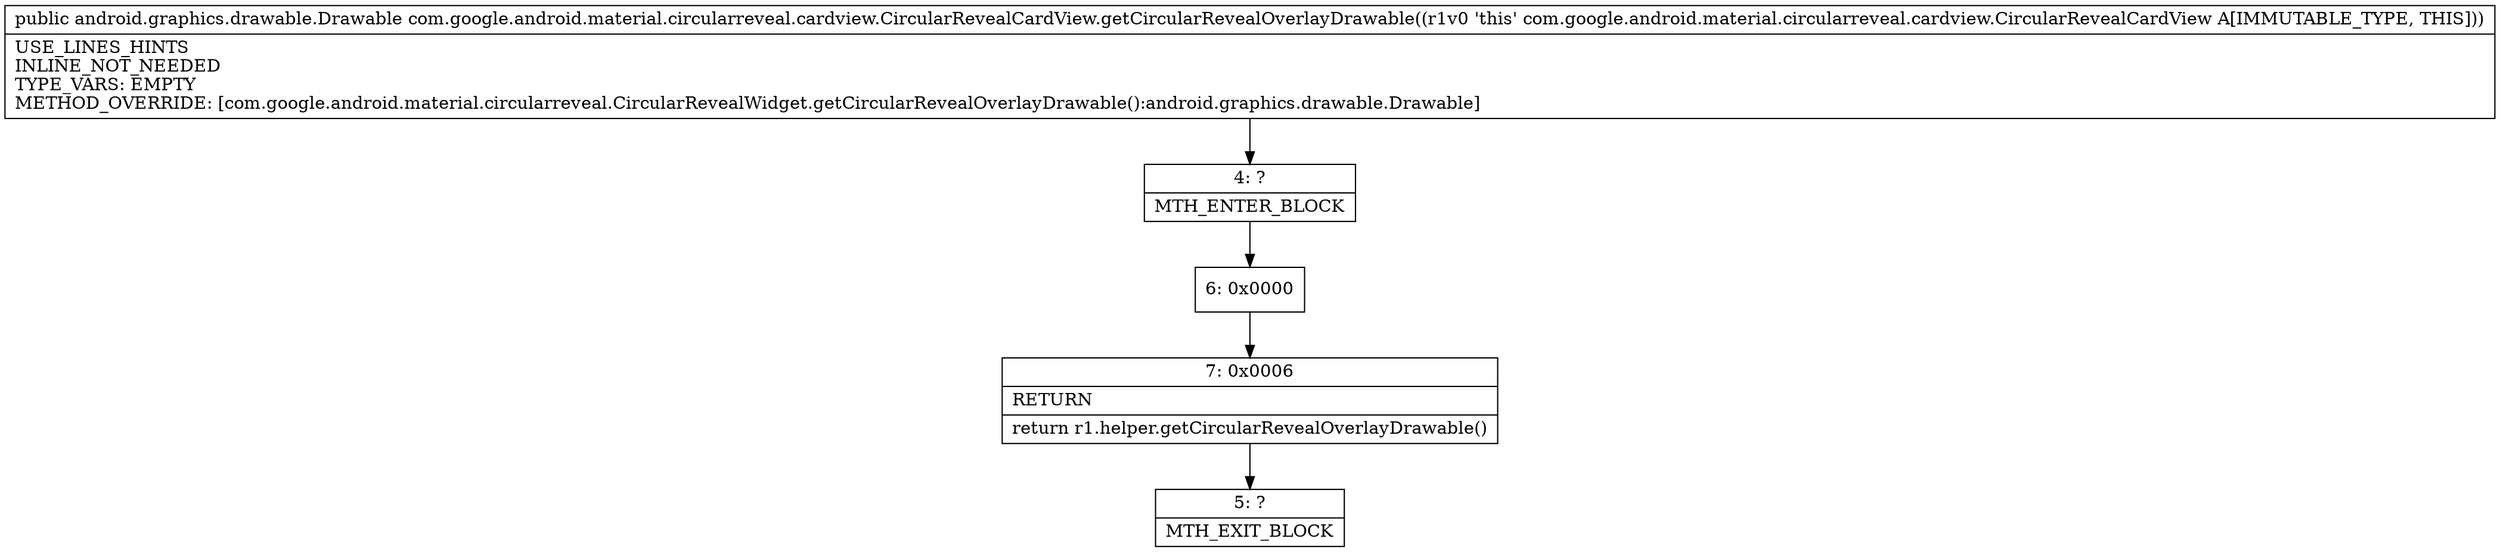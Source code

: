 digraph "CFG forcom.google.android.material.circularreveal.cardview.CircularRevealCardView.getCircularRevealOverlayDrawable()Landroid\/graphics\/drawable\/Drawable;" {
Node_4 [shape=record,label="{4\:\ ?|MTH_ENTER_BLOCK\l}"];
Node_6 [shape=record,label="{6\:\ 0x0000}"];
Node_7 [shape=record,label="{7\:\ 0x0006|RETURN\l|return r1.helper.getCircularRevealOverlayDrawable()\l}"];
Node_5 [shape=record,label="{5\:\ ?|MTH_EXIT_BLOCK\l}"];
MethodNode[shape=record,label="{public android.graphics.drawable.Drawable com.google.android.material.circularreveal.cardview.CircularRevealCardView.getCircularRevealOverlayDrawable((r1v0 'this' com.google.android.material.circularreveal.cardview.CircularRevealCardView A[IMMUTABLE_TYPE, THIS]))  | USE_LINES_HINTS\lINLINE_NOT_NEEDED\lTYPE_VARS: EMPTY\lMETHOD_OVERRIDE: [com.google.android.material.circularreveal.CircularRevealWidget.getCircularRevealOverlayDrawable():android.graphics.drawable.Drawable]\l}"];
MethodNode -> Node_4;Node_4 -> Node_6;
Node_6 -> Node_7;
Node_7 -> Node_5;
}

